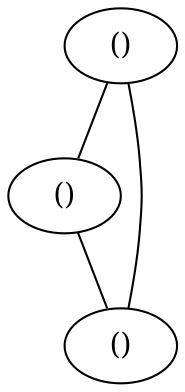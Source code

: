 graph {
    0 [ label = "()" ]
    1 [ label = "()" ]
    2 [ label = "()" ]
    0 -- 1 [ ]
    1 -- 2 [ ]
    2 -- 0 [ ]
}
